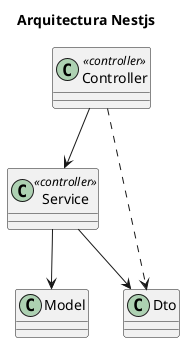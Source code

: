 @startuml

title "Arquitectura Nestjs"

class Controller <<controller>>
class Service <<controller>>
class Model
class Dto

Controller --> Service
Service --> Model
Service --> Dto
Controller ..> Dto

@enduml